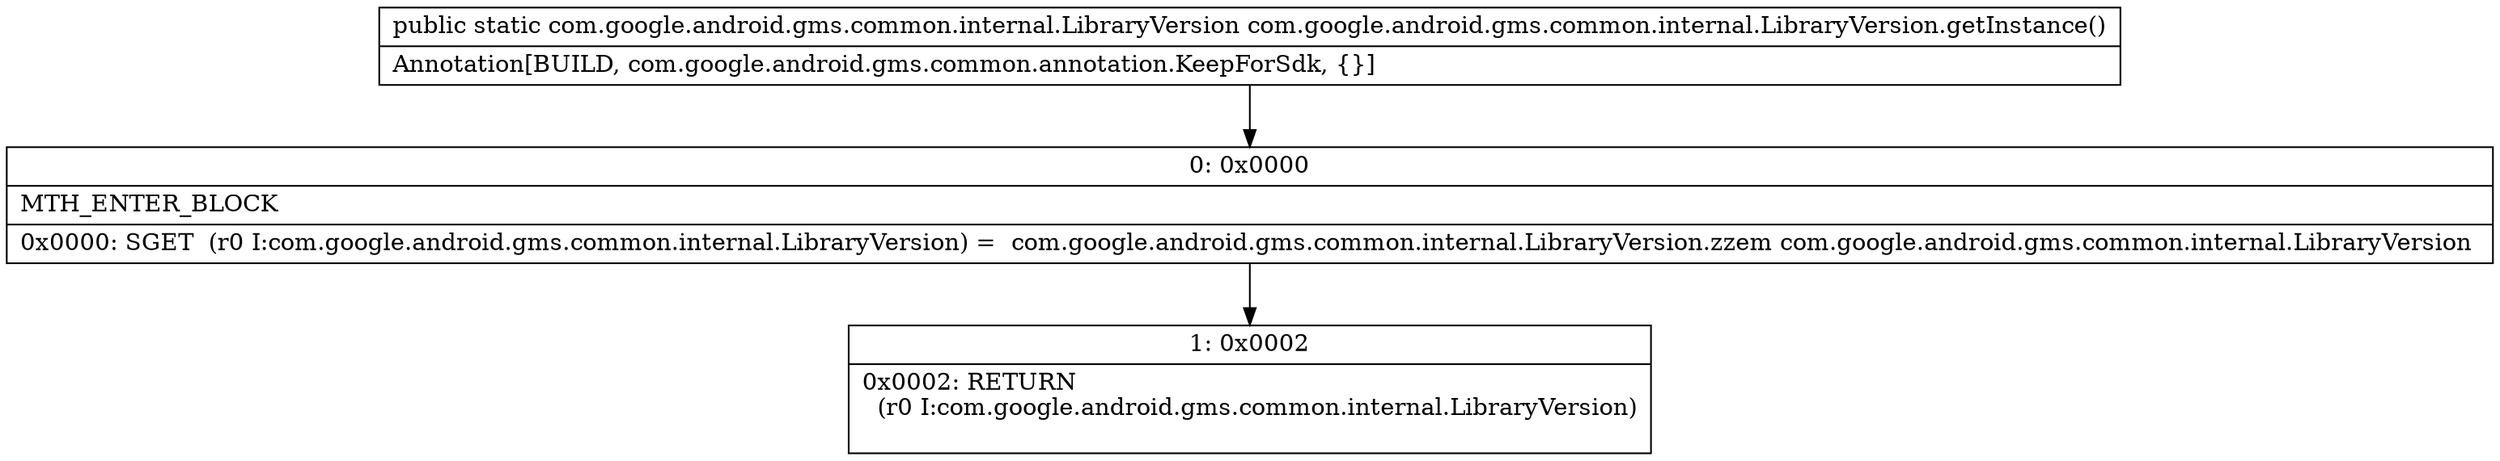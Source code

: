 digraph "CFG forcom.google.android.gms.common.internal.LibraryVersion.getInstance()Lcom\/google\/android\/gms\/common\/internal\/LibraryVersion;" {
Node_0 [shape=record,label="{0\:\ 0x0000|MTH_ENTER_BLOCK\l|0x0000: SGET  (r0 I:com.google.android.gms.common.internal.LibraryVersion) =  com.google.android.gms.common.internal.LibraryVersion.zzem com.google.android.gms.common.internal.LibraryVersion \l}"];
Node_1 [shape=record,label="{1\:\ 0x0002|0x0002: RETURN  \l  (r0 I:com.google.android.gms.common.internal.LibraryVersion)\l \l}"];
MethodNode[shape=record,label="{public static com.google.android.gms.common.internal.LibraryVersion com.google.android.gms.common.internal.LibraryVersion.getInstance()  | Annotation[BUILD, com.google.android.gms.common.annotation.KeepForSdk, \{\}]\l}"];
MethodNode -> Node_0;
Node_0 -> Node_1;
}


